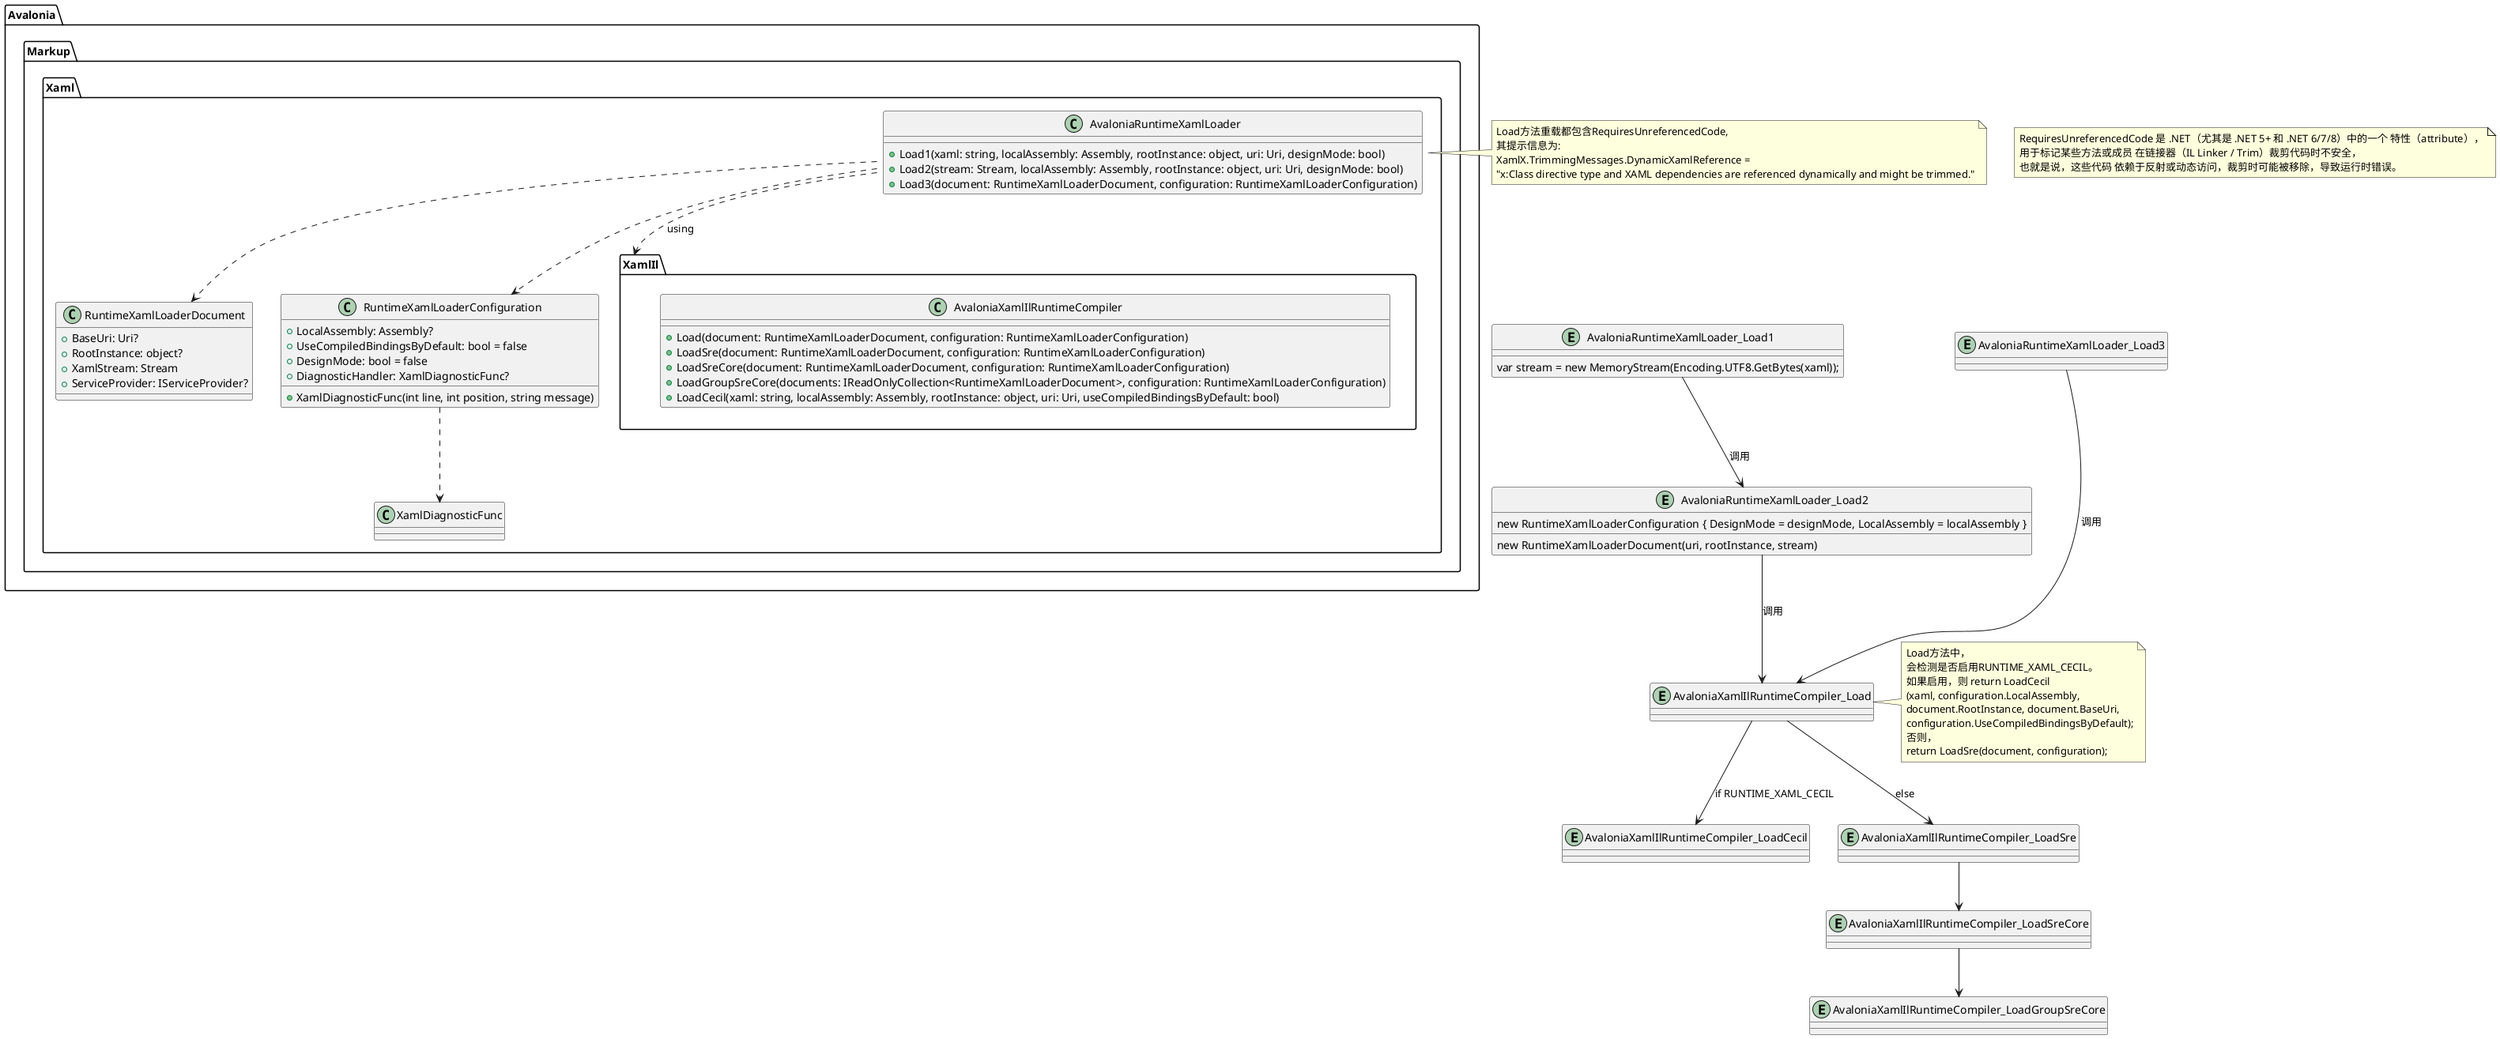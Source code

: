 @startuml
namespace Avalonia.Markup.Xaml {
    class AvaloniaRuntimeXamlLoader {
        + Load1(xaml: string, localAssembly: Assembly, rootInstance: object, uri: Uri, designMode: bool)
        + Load2(stream: Stream, localAssembly: Assembly, rootInstance: object, uri: Uri, designMode: bool)
        + Load3(document: RuntimeXamlLoaderDocument, configuration: RuntimeXamlLoaderConfiguration)
    }

    class RuntimeXamlLoaderDocument {
        + BaseUri: Uri?
        + RootInstance: object?
        + XamlStream: Stream
        + ServiceProvider: IServiceProvider?
    }

    class RuntimeXamlLoaderConfiguration {
        + LocalAssembly: Assembly?
        + UseCompiledBindingsByDefault: bool = false
        + DesignMode: bool = false
        + DiagnosticHandler: XamlDiagnosticFunc?
        + XamlDiagnosticFunc(int line, int position, string message)
    }

    AvaloniaRuntimeXamlLoader ..> RuntimeXamlLoaderDocument
    AvaloniaRuntimeXamlLoader ..> RuntimeXamlLoaderConfiguration
    RuntimeXamlLoaderConfiguration ..> XamlDiagnosticFunc
}

' 建立伪节点代表方法
entity AvaloniaRuntimeXamlLoader_Load1 {
  var stream = new MemoryStream(Encoding.UTF8.GetBytes(xaml));
}
entity AvaloniaRuntimeXamlLoader_Load2 {
  new RuntimeXamlLoaderDocument(uri, rootInstance, stream)
  new RuntimeXamlLoaderConfiguration { DesignMode = designMode, LocalAssembly = localAssembly }
}
entity AvaloniaRuntimeXamlLoader_Load3
entity AvaloniaXamlIlRuntimeCompiler_Load
entity AvaloniaXamlIlRuntimeCompiler_LoadCecil
entity AvaloniaXamlIlRuntimeCompiler_LoadSre
entity AvaloniaXamlIlRuntimeCompiler_LoadSreCore
entity AvaloniaXamlIlRuntimeCompiler_LoadGroupSreCore

' 隐藏连线，把伪节点放到类方法对应的位置
Avalonia.Markup.Xaml.AvaloniaRuntimeXamlLoader::Load1 -[hidden]- AvaloniaRuntimeXamlLoader_Load1
Avalonia.Markup.Xaml.AvaloniaRuntimeXamlLoader::Load2 -[hidden]- AvaloniaRuntimeXamlLoader_Load2
Avalonia.Markup.Xaml.AvaloniaRuntimeXamlLoader::Load3 -[hidden]- AvaloniaRuntimeXamlLoader_Load3
Avalonia.Markup.Xaml.XamlIl.AvaloniaXamlIlRuntimeCompiler::Load -[hidden]- AvaloniaXamlIlRuntimeCompiler_Load

' 实际箭头
AvaloniaRuntimeXamlLoader_Load1 --> AvaloniaRuntimeXamlLoader_Load2 : 调用
AvaloniaRuntimeXamlLoader_Load2 --> AvaloniaXamlIlRuntimeCompiler_Load : 调用
AvaloniaRuntimeXamlLoader_Load3 --> AvaloniaXamlIlRuntimeCompiler_Load : 调用
AvaloniaXamlIlRuntimeCompiler_Load --> AvaloniaXamlIlRuntimeCompiler_LoadCecil : if RUNTIME_XAML_CECIL
AvaloniaXamlIlRuntimeCompiler_Load --> AvaloniaXamlIlRuntimeCompiler_LoadSre : else
AvaloniaXamlIlRuntimeCompiler_LoadSre --> AvaloniaXamlIlRuntimeCompiler_LoadSreCore
AvaloniaXamlIlRuntimeCompiler_LoadSreCore --> AvaloniaXamlIlRuntimeCompiler_LoadGroupSreCore

note right of AvaloniaRuntimeXamlLoader
  Load方法重载都包含RequiresUnreferencedCode,
  其提示信息为:
  XamlX.TrimmingMessages.DynamicXamlReference =
  "x:Class directive type and XAML dependencies are referenced dynamically and might be trimmed."
end note

note as N1
  RequiresUnreferencedCode 是 .NET（尤其是 .NET 5+ 和 .NET 6/7/8）中的一个 特性（attribute），
  用于标记某些方法或成员 在链接器（IL Linker / Trim）裁剪代码时不安全，
  也就是说，这些代码 依赖于反射或动态访问，裁剪时可能被移除，导致运行时错误。
end note

note right of AvaloniaXamlIlRuntimeCompiler_Load
  Load方法中，
  会检测是否启用RUNTIME_XAML_CECIL。
  如果启用，则 return LoadCecil
  (xaml, configuration.LocalAssembly, 
  document.RootInstance, document.BaseUri, 
  configuration.UseCompiledBindingsByDefault);
  否则，
  return LoadSre(document, configuration);
end note

package Avalonia.Markup.Xaml.XamlIl {
    class AvaloniaXamlIlRuntimeCompiler {
        + Load(document: RuntimeXamlLoaderDocument, configuration: RuntimeXamlLoaderConfiguration)
        + LoadSre(document: RuntimeXamlLoaderDocument, configuration: RuntimeXamlLoaderConfiguration)
        + LoadSreCore(document: RuntimeXamlLoaderDocument, configuration: RuntimeXamlLoaderConfiguration)
        + LoadGroupSreCore(documents: IReadOnlyCollection<RuntimeXamlLoaderDocument>, configuration: RuntimeXamlLoaderConfiguration)
        + LoadCecil(xaml: string, localAssembly: Assembly, rootInstance: object, uri: Uri, useCompiledBindingsByDefault: bool)
    }
}

Avalonia.Markup.Xaml.AvaloniaRuntimeXamlLoader ..> Avalonia.Markup.Xaml.XamlIl : using
@enduml

